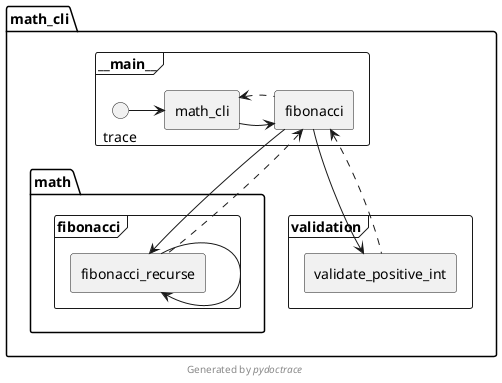@startuml __main__.factorial
skinparam BoxPadding 10
skinparam componentStyle rectangle

package math_cli {
    frame __main__ as "~__main~__" {
        [math_cli.__main__.fibonacci] as "fibonacci"
        interface math_cli.__main__.trace as "trace"
        [math_cli.__main__.math_cli] as "math_cli"
    }
    package math {
        frame fibonacci {
            [main_cli.math.fibonacci.fibonacci_recurse] as "fibonacci_recurse"
        }

    }
    frame validation {
        [main_cli.validation.validate_positive_int] as "validate_positive_int"
    }
}
math_cli.__main__.trace -> [math_cli.__main__.math_cli]

[math_cli.__main__.math_cli] -> [math_cli.__main__.fibonacci]
[math_cli.__main__.math_cli] <. [math_cli.__main__.fibonacci]

[math_cli.__main__.fibonacci] --> [main_cli.validation.validate_positive_int]
[math_cli.__main__.fibonacci] <.. [main_cli.validation.validate_positive_int]

[math_cli.__main__.fibonacci] --> [main_cli.math.fibonacci.fibonacci_recurse]
[math_cli.__main__.fibonacci] <.. [main_cli.math.fibonacci.fibonacci_recurse]

[main_cli.math.fibonacci.fibonacci_recurse] -> [main_cli.math.fibonacci.fibonacci_recurse]

footer Generated by //pydoctrace//
@enduml
